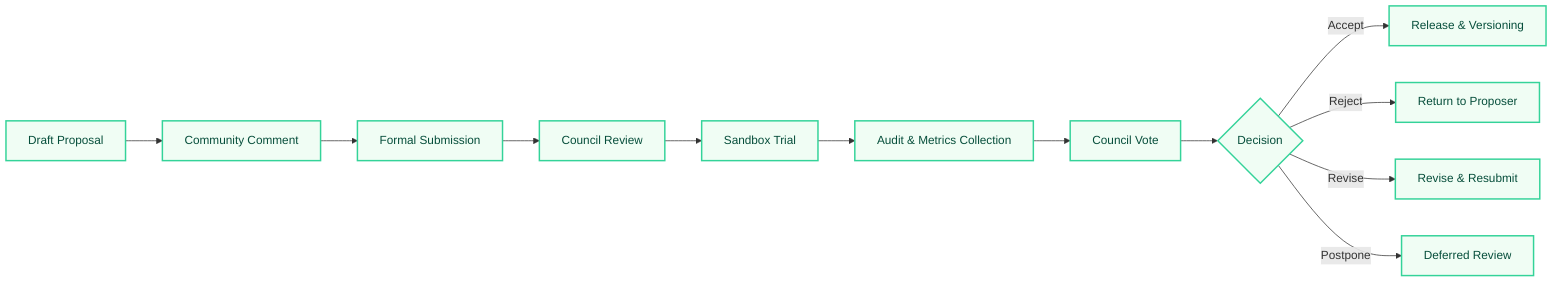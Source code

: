 flowchart LR
    A[Draft Proposal] --> B[Community Comment]
    B --> C[Formal Submission]
    C --> D[Council Review]
    D --> E[Sandbox Trial]
    E --> F[Audit & Metrics Collection]
    F --> G[Council Vote]
    G --> H{Decision}
    H -->|Accept| I[Release & Versioning]
    H -->|Reject| J[Return to Proposer]
    H -->|Revise| K[Revise & Resubmit]
    H -->|Postpone| L[Deferred Review]

    classDef stage fill:#f0fdf4,stroke:#34d399,stroke-width:2px,color:#064e3b;
    class A,B,C,D,E,F,G,H,I,J,K,L stage;